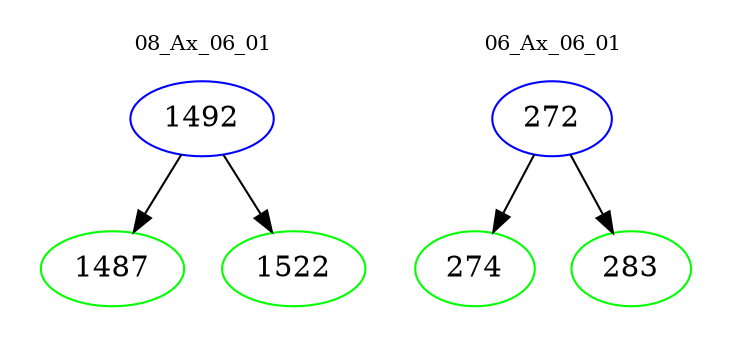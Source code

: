 digraph{
subgraph cluster_0 {
color = white
label = "08_Ax_06_01";
fontsize=10;
T0_1492 [label="1492", color="blue"]
T0_1492 -> T0_1487 [color="black"]
T0_1487 [label="1487", color="green"]
T0_1492 -> T0_1522 [color="black"]
T0_1522 [label="1522", color="green"]
}
subgraph cluster_1 {
color = white
label = "06_Ax_06_01";
fontsize=10;
T1_272 [label="272", color="blue"]
T1_272 -> T1_274 [color="black"]
T1_274 [label="274", color="green"]
T1_272 -> T1_283 [color="black"]
T1_283 [label="283", color="green"]
}
}
